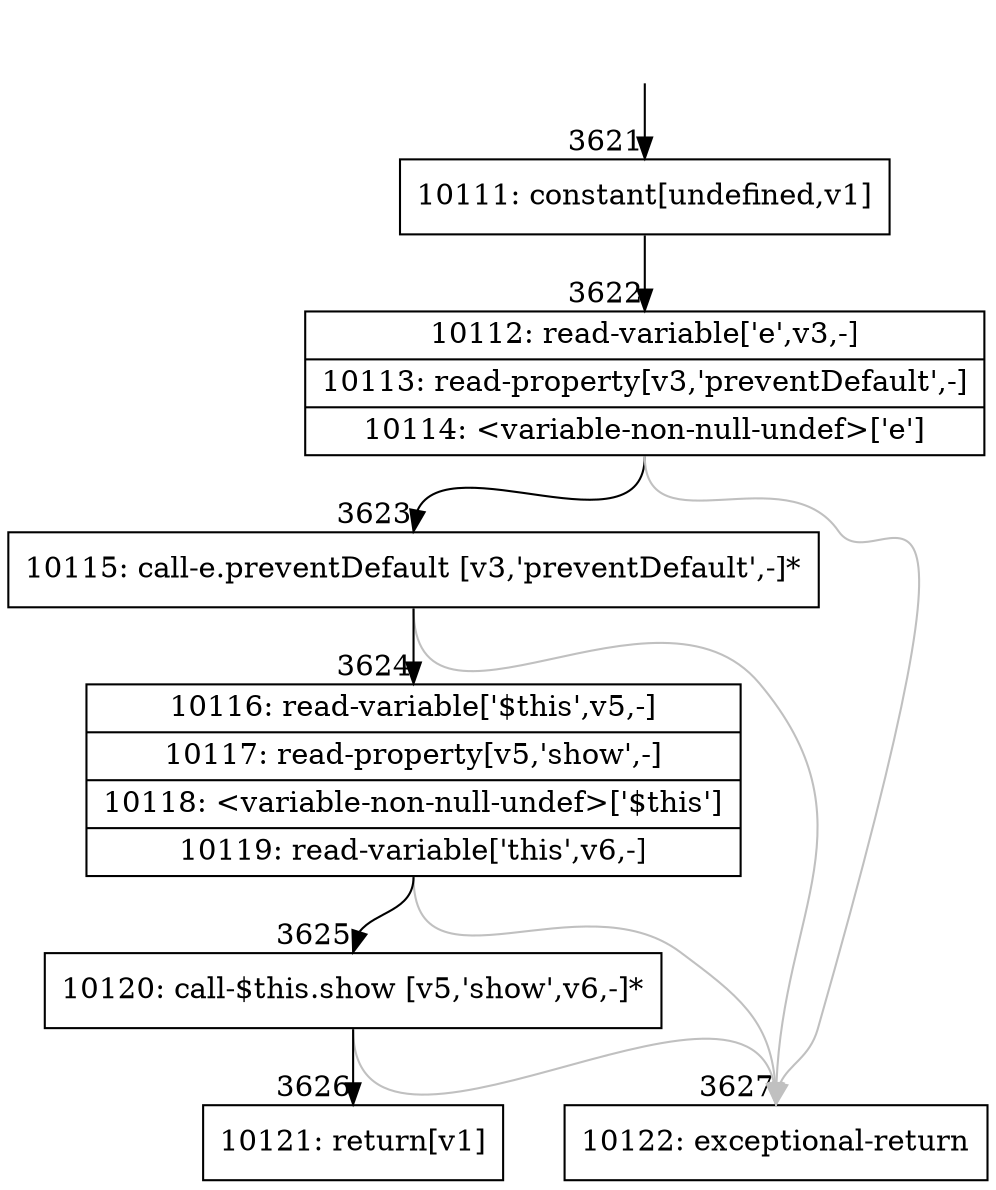 digraph {
rankdir="TD"
BB_entry275[shape=none,label=""];
BB_entry275 -> BB3621 [tailport=s, headport=n, headlabel="    3621"]
BB3621 [shape=record label="{10111: constant[undefined,v1]}" ] 
BB3621 -> BB3622 [tailport=s, headport=n, headlabel="      3622"]
BB3622 [shape=record label="{10112: read-variable['e',v3,-]|10113: read-property[v3,'preventDefault',-]|10114: \<variable-non-null-undef\>['e']}" ] 
BB3622 -> BB3623 [tailport=s, headport=n, headlabel="      3623"]
BB3622 -> BB3627 [tailport=s, headport=n, color=gray, headlabel="      3627"]
BB3623 [shape=record label="{10115: call-e.preventDefault [v3,'preventDefault',-]*}" ] 
BB3623 -> BB3624 [tailport=s, headport=n, headlabel="      3624"]
BB3623 -> BB3627 [tailport=s, headport=n, color=gray]
BB3624 [shape=record label="{10116: read-variable['$this',v5,-]|10117: read-property[v5,'show',-]|10118: \<variable-non-null-undef\>['$this']|10119: read-variable['this',v6,-]}" ] 
BB3624 -> BB3625 [tailport=s, headport=n, headlabel="      3625"]
BB3624 -> BB3627 [tailport=s, headport=n, color=gray]
BB3625 [shape=record label="{10120: call-$this.show [v5,'show',v6,-]*}" ] 
BB3625 -> BB3626 [tailport=s, headport=n, headlabel="      3626"]
BB3625 -> BB3627 [tailport=s, headport=n, color=gray]
BB3626 [shape=record label="{10121: return[v1]}" ] 
BB3627 [shape=record label="{10122: exceptional-return}" ] 
//#$~ 2781
}
